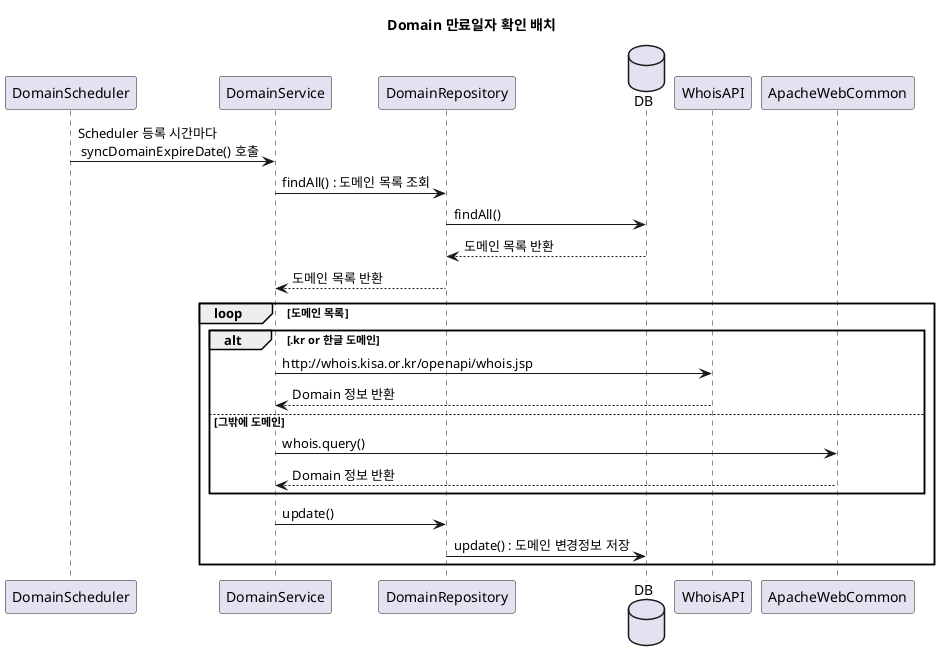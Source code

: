 @startuml
'https://plantuml.com/sequence-diagram

title Domain 만료일자 확인 배치

skinparam responseMessageBelowArrow true

participant DomainScheduler as Scheduler
participant DomainService as Service
participant DomainRepository as Repository
database DB
participant WhoisAPI
participant ApacheWebCommon

Scheduler -> Service : Scheduler 등록 시간마다 \n syncDomainExpireDate() 호출
Service -> Repository : findAll() : 도메인 목록 조회
Repository -> DB : findAll()
DB --> Repository : 도메인 목록 반환
Repository --> Service : 도메인 목록 반환

loop 도메인 목록
    alt .kr or 한글 도메인
        Service -> WhoisAPI : http://whois.kisa.or.kr/openapi/whois.jsp
        WhoisAPI --> Service : Domain 정보 반환
    else 그밖에 도메인
        Service -> ApacheWebCommon : whois.query()
        ApacheWebCommon --> Service : Domain 정보 반환
    end
    Service -> Repository : update()
    Repository -> DB : update() : 도메인 변경정보 저장
end
@enduml